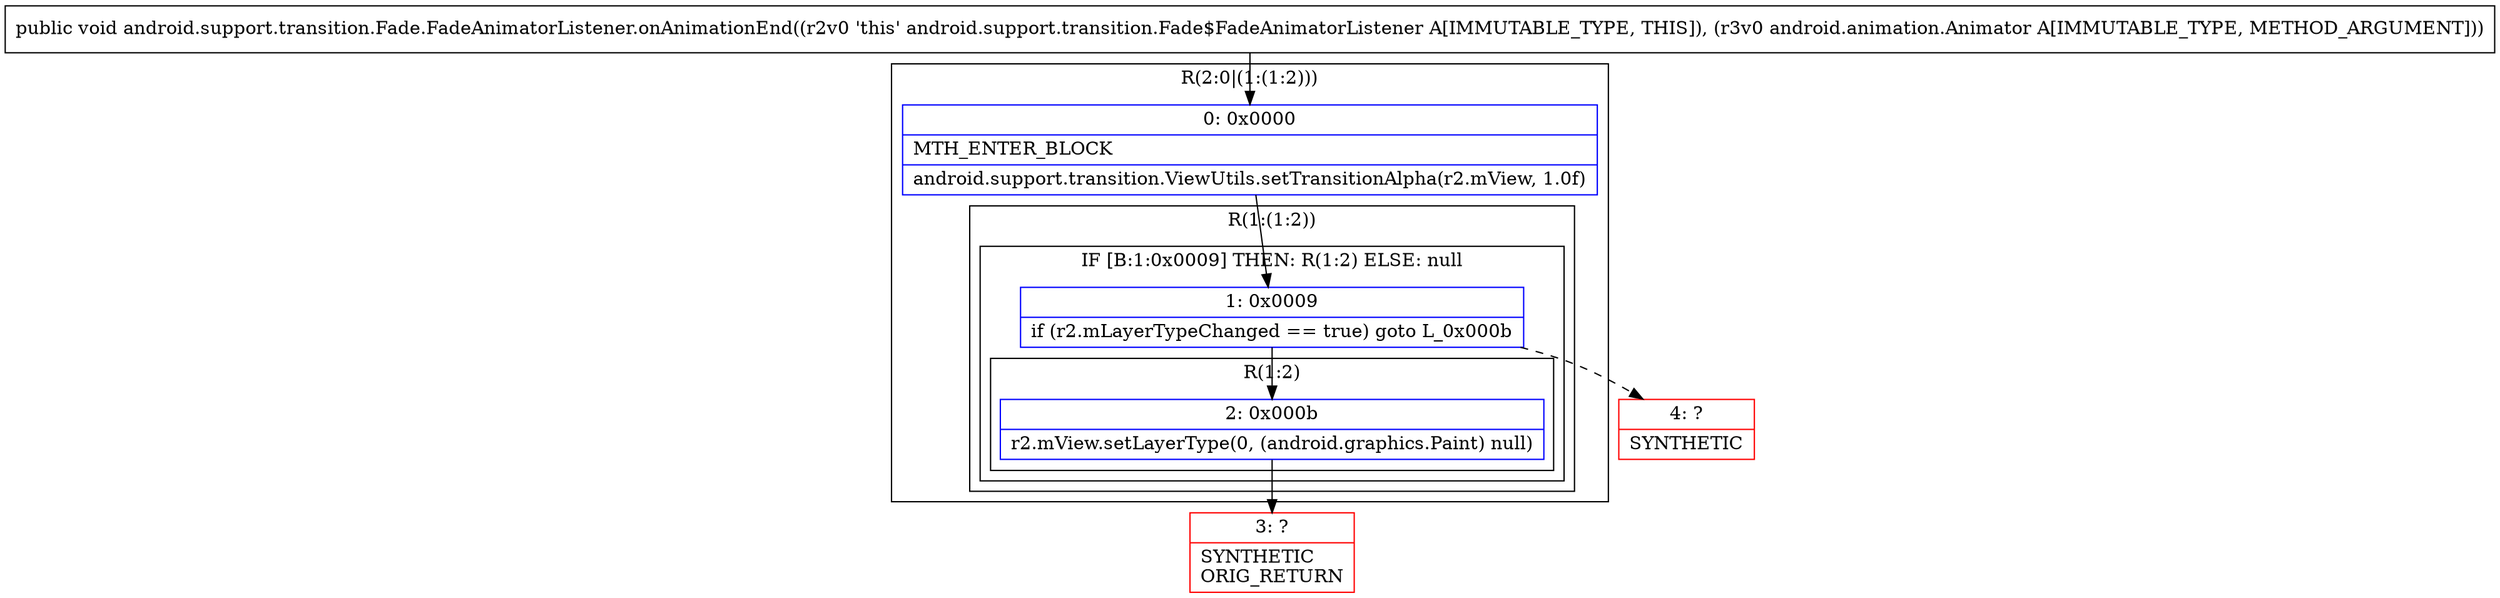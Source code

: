 digraph "CFG forandroid.support.transition.Fade.FadeAnimatorListener.onAnimationEnd(Landroid\/animation\/Animator;)V" {
subgraph cluster_Region_1332017582 {
label = "R(2:0|(1:(1:2)))";
node [shape=record,color=blue];
Node_0 [shape=record,label="{0\:\ 0x0000|MTH_ENTER_BLOCK\l|android.support.transition.ViewUtils.setTransitionAlpha(r2.mView, 1.0f)\l}"];
subgraph cluster_Region_1024163729 {
label = "R(1:(1:2))";
node [shape=record,color=blue];
subgraph cluster_IfRegion_2125834655 {
label = "IF [B:1:0x0009] THEN: R(1:2) ELSE: null";
node [shape=record,color=blue];
Node_1 [shape=record,label="{1\:\ 0x0009|if (r2.mLayerTypeChanged == true) goto L_0x000b\l}"];
subgraph cluster_Region_962322079 {
label = "R(1:2)";
node [shape=record,color=blue];
Node_2 [shape=record,label="{2\:\ 0x000b|r2.mView.setLayerType(0, (android.graphics.Paint) null)\l}"];
}
}
}
}
Node_3 [shape=record,color=red,label="{3\:\ ?|SYNTHETIC\lORIG_RETURN\l}"];
Node_4 [shape=record,color=red,label="{4\:\ ?|SYNTHETIC\l}"];
MethodNode[shape=record,label="{public void android.support.transition.Fade.FadeAnimatorListener.onAnimationEnd((r2v0 'this' android.support.transition.Fade$FadeAnimatorListener A[IMMUTABLE_TYPE, THIS]), (r3v0 android.animation.Animator A[IMMUTABLE_TYPE, METHOD_ARGUMENT])) }"];
MethodNode -> Node_0;
Node_0 -> Node_1;
Node_1 -> Node_2;
Node_1 -> Node_4[style=dashed];
Node_2 -> Node_3;
}

